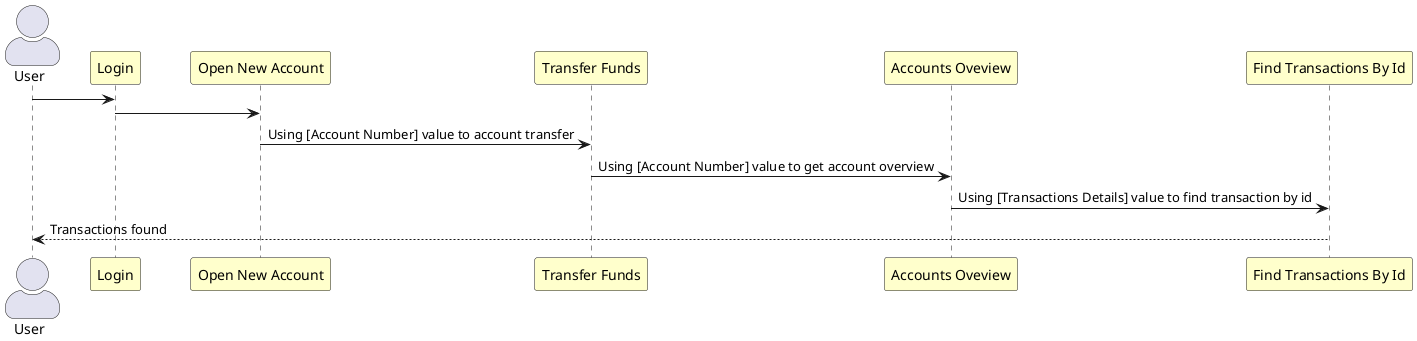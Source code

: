 @startuml REQUEST_LOAN_OF_A_NEW_ACCOUNT_SCENARIO

!pragma teoz true
skinparam ParticipantPadding 20
skinparam BoxPadding 10
skinparam actorStyle awesome

actor "User" as user
participant "Login" as login #BUSINESS
participant "Open New Account" as open_account #BUSINESS
participant "Transfer Funds" as transfer #BUSINESS
participant "Accounts Oveview" as overview #BUSINESS
participant "Find Transactions By Id" as find #BUSINESS

user -> login
login -> open_account
open_account -> transfer: Using [Account Number] value to account transfer
transfer -> overview: Using [Account Number] value to get account overview
overview -> find: Using [Transactions Details] value to find transaction by id
find --> user: Transactions found

@enduml
